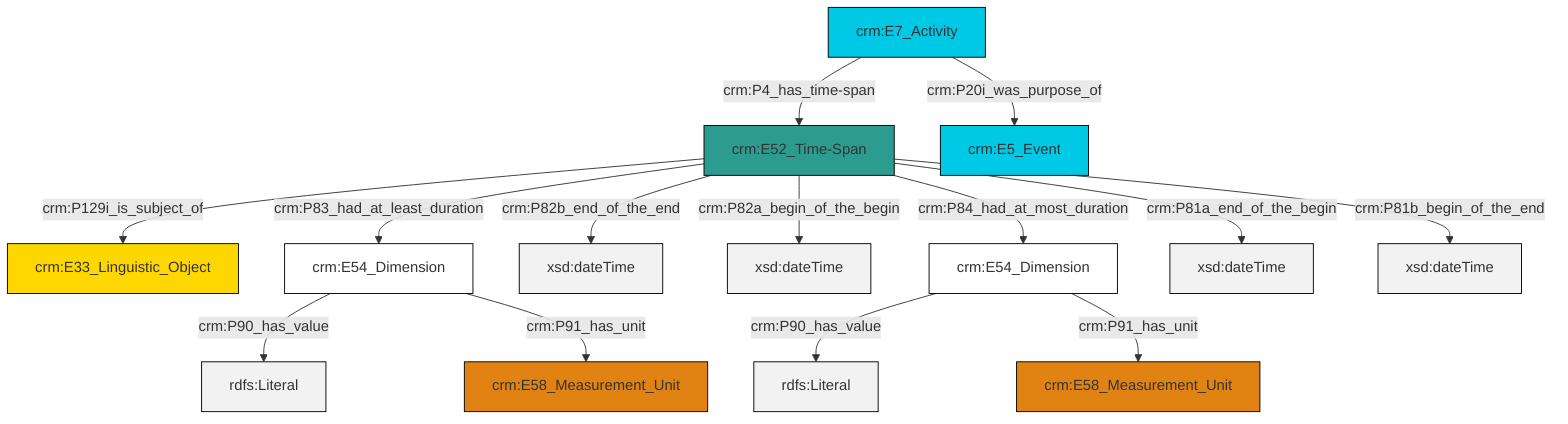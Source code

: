 graph TD
classDef Literal fill:#f2f2f2,stroke:#000000;
classDef CRM_Entity fill:#FFFFFF,stroke:#000000;
classDef Temporal_Entity fill:#00C9E6, stroke:#000000;
classDef Type fill:#E18312, stroke:#000000;
classDef Time-Span fill:#2C9C91, stroke:#000000;
classDef Appellation fill:#FFEB7F, stroke:#000000;
classDef Place fill:#008836, stroke:#000000;
classDef Persistent_Item fill:#B266B2, stroke:#000000;
classDef Conceptual_Object fill:#FFD700, stroke:#000000;
classDef Physical_Thing fill:#D2B48C, stroke:#000000;
classDef Actor fill:#f58aad, stroke:#000000;
classDef PC_Classes fill:#4ce600, stroke:#000000;
classDef Multi fill:#cccccc,stroke:#000000;

4["crm:E7_Activity"]:::Temporal_Entity -->|crm:P4_has_time-span| 5["crm:E52_Time-Span"]:::Time-Span
5["crm:E52_Time-Span"]:::Time-Span -->|crm:P82b_end_of_the_end| 7[xsd:dateTime]:::Literal
5["crm:E52_Time-Span"]:::Time-Span -->|crm:P82a_begin_of_the_begin| 12[xsd:dateTime]:::Literal
13["crm:E54_Dimension"]:::CRM_Entity -->|crm:P90_has_value| 14[rdfs:Literal]:::Literal
4["crm:E7_Activity"]:::Temporal_Entity -->|crm:P20i_was_purpose_of| 8["crm:E5_Event"]:::Temporal_Entity
5["crm:E52_Time-Span"]:::Time-Span -->|crm:P129i_is_subject_of| 0["crm:E33_Linguistic_Object"]:::Conceptual_Object
5["crm:E52_Time-Span"]:::Time-Span -->|crm:P83_had_at_least_duration| 13["crm:E54_Dimension"]:::CRM_Entity
5["crm:E52_Time-Span"]:::Time-Span -->|crm:P81a_end_of_the_begin| 16[xsd:dateTime]:::Literal
5["crm:E52_Time-Span"]:::Time-Span -->|crm:P81b_begin_of_the_end| 17[xsd:dateTime]:::Literal
2["crm:E54_Dimension"]:::CRM_Entity -->|crm:P90_has_value| 19[rdfs:Literal]:::Literal
5["crm:E52_Time-Span"]:::Time-Span -->|crm:P84_had_at_most_duration| 2["crm:E54_Dimension"]:::CRM_Entity
2["crm:E54_Dimension"]:::CRM_Entity -->|crm:P91_has_unit| 20["crm:E58_Measurement_Unit"]:::Type
13["crm:E54_Dimension"]:::CRM_Entity -->|crm:P91_has_unit| 10["crm:E58_Measurement_Unit"]:::Type